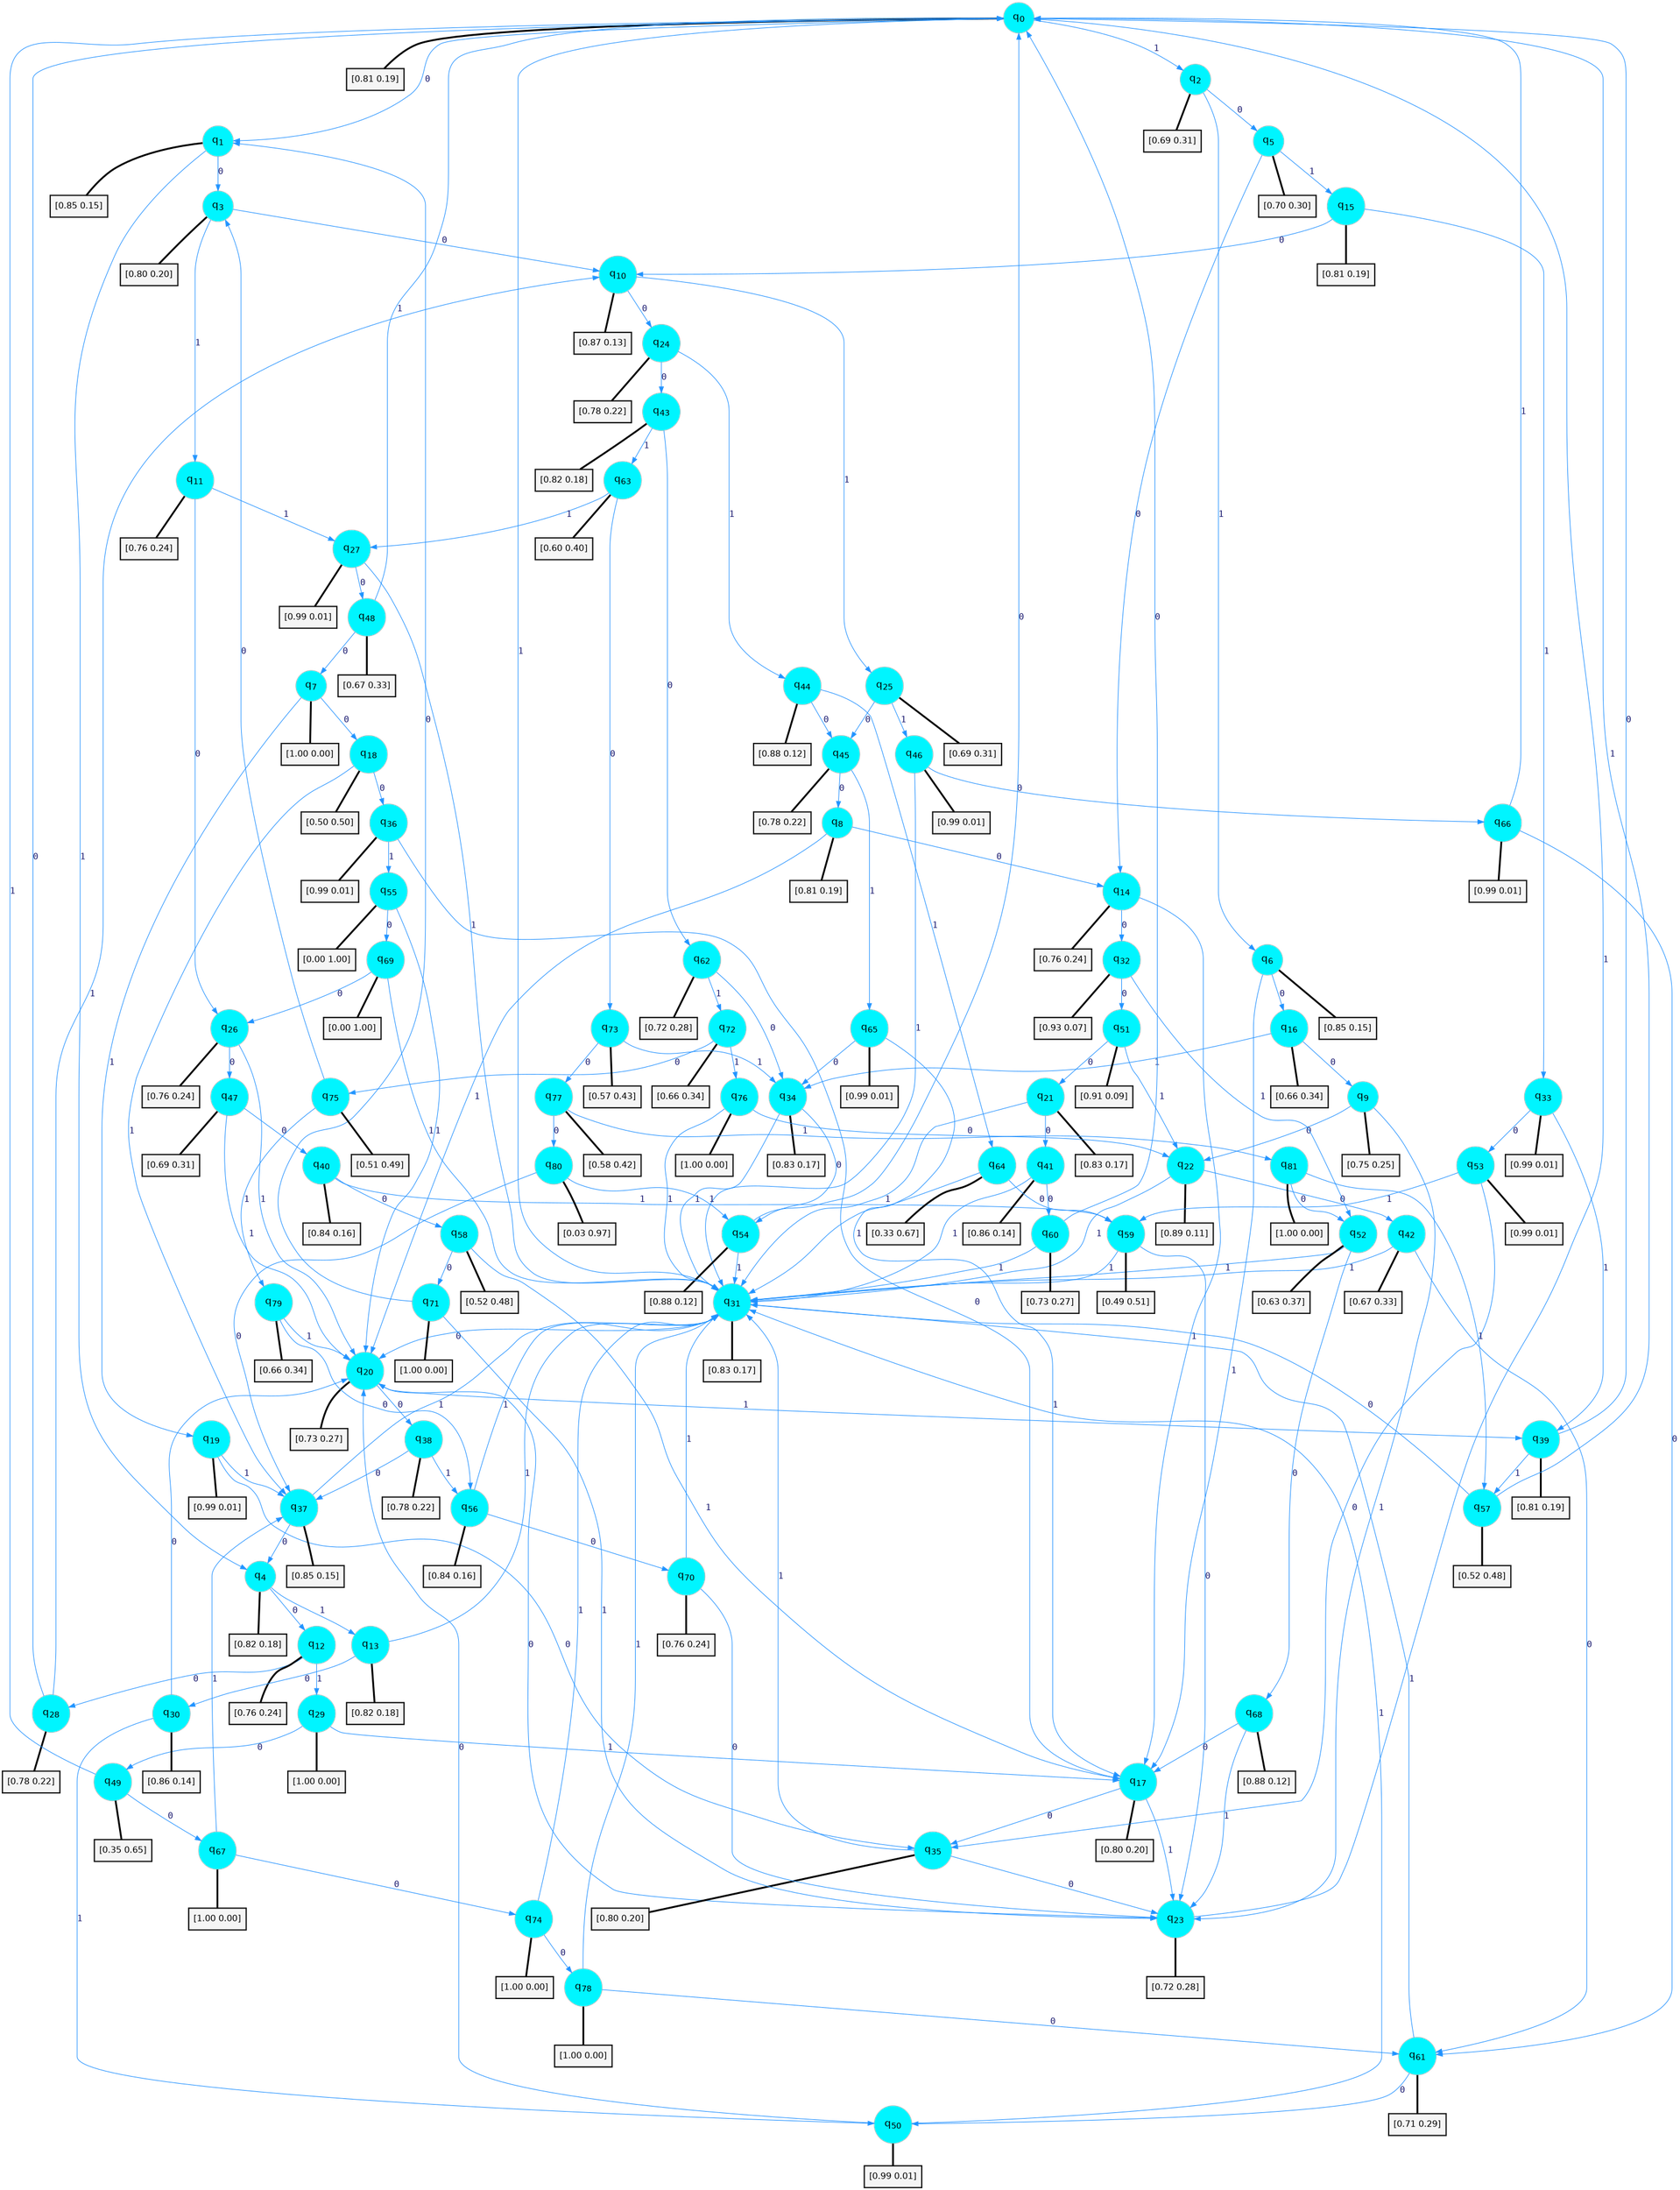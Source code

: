 digraph G {
graph [
bgcolor=transparent, dpi=300, rankdir=TD, size="40,25"];
node [
color=gray, fillcolor=turquoise1, fontcolor=black, fontname=Helvetica, fontsize=16, fontweight=bold, shape=circle, style=filled];
edge [
arrowsize=1, color=dodgerblue1, fontcolor=midnightblue, fontname=courier, fontweight=bold, penwidth=1, style=solid, weight=20];
0[label=<q<SUB>0</SUB>>];
1[label=<q<SUB>1</SUB>>];
2[label=<q<SUB>2</SUB>>];
3[label=<q<SUB>3</SUB>>];
4[label=<q<SUB>4</SUB>>];
5[label=<q<SUB>5</SUB>>];
6[label=<q<SUB>6</SUB>>];
7[label=<q<SUB>7</SUB>>];
8[label=<q<SUB>8</SUB>>];
9[label=<q<SUB>9</SUB>>];
10[label=<q<SUB>10</SUB>>];
11[label=<q<SUB>11</SUB>>];
12[label=<q<SUB>12</SUB>>];
13[label=<q<SUB>13</SUB>>];
14[label=<q<SUB>14</SUB>>];
15[label=<q<SUB>15</SUB>>];
16[label=<q<SUB>16</SUB>>];
17[label=<q<SUB>17</SUB>>];
18[label=<q<SUB>18</SUB>>];
19[label=<q<SUB>19</SUB>>];
20[label=<q<SUB>20</SUB>>];
21[label=<q<SUB>21</SUB>>];
22[label=<q<SUB>22</SUB>>];
23[label=<q<SUB>23</SUB>>];
24[label=<q<SUB>24</SUB>>];
25[label=<q<SUB>25</SUB>>];
26[label=<q<SUB>26</SUB>>];
27[label=<q<SUB>27</SUB>>];
28[label=<q<SUB>28</SUB>>];
29[label=<q<SUB>29</SUB>>];
30[label=<q<SUB>30</SUB>>];
31[label=<q<SUB>31</SUB>>];
32[label=<q<SUB>32</SUB>>];
33[label=<q<SUB>33</SUB>>];
34[label=<q<SUB>34</SUB>>];
35[label=<q<SUB>35</SUB>>];
36[label=<q<SUB>36</SUB>>];
37[label=<q<SUB>37</SUB>>];
38[label=<q<SUB>38</SUB>>];
39[label=<q<SUB>39</SUB>>];
40[label=<q<SUB>40</SUB>>];
41[label=<q<SUB>41</SUB>>];
42[label=<q<SUB>42</SUB>>];
43[label=<q<SUB>43</SUB>>];
44[label=<q<SUB>44</SUB>>];
45[label=<q<SUB>45</SUB>>];
46[label=<q<SUB>46</SUB>>];
47[label=<q<SUB>47</SUB>>];
48[label=<q<SUB>48</SUB>>];
49[label=<q<SUB>49</SUB>>];
50[label=<q<SUB>50</SUB>>];
51[label=<q<SUB>51</SUB>>];
52[label=<q<SUB>52</SUB>>];
53[label=<q<SUB>53</SUB>>];
54[label=<q<SUB>54</SUB>>];
55[label=<q<SUB>55</SUB>>];
56[label=<q<SUB>56</SUB>>];
57[label=<q<SUB>57</SUB>>];
58[label=<q<SUB>58</SUB>>];
59[label=<q<SUB>59</SUB>>];
60[label=<q<SUB>60</SUB>>];
61[label=<q<SUB>61</SUB>>];
62[label=<q<SUB>62</SUB>>];
63[label=<q<SUB>63</SUB>>];
64[label=<q<SUB>64</SUB>>];
65[label=<q<SUB>65</SUB>>];
66[label=<q<SUB>66</SUB>>];
67[label=<q<SUB>67</SUB>>];
68[label=<q<SUB>68</SUB>>];
69[label=<q<SUB>69</SUB>>];
70[label=<q<SUB>70</SUB>>];
71[label=<q<SUB>71</SUB>>];
72[label=<q<SUB>72</SUB>>];
73[label=<q<SUB>73</SUB>>];
74[label=<q<SUB>74</SUB>>];
75[label=<q<SUB>75</SUB>>];
76[label=<q<SUB>76</SUB>>];
77[label=<q<SUB>77</SUB>>];
78[label=<q<SUB>78</SUB>>];
79[label=<q<SUB>79</SUB>>];
80[label=<q<SUB>80</SUB>>];
81[label=<q<SUB>81</SUB>>];
82[label="[0.81 0.19]", shape=box,fontcolor=black, fontname=Helvetica, fontsize=14, penwidth=2, fillcolor=whitesmoke,color=black];
83[label="[0.85 0.15]", shape=box,fontcolor=black, fontname=Helvetica, fontsize=14, penwidth=2, fillcolor=whitesmoke,color=black];
84[label="[0.69 0.31]", shape=box,fontcolor=black, fontname=Helvetica, fontsize=14, penwidth=2, fillcolor=whitesmoke,color=black];
85[label="[0.80 0.20]", shape=box,fontcolor=black, fontname=Helvetica, fontsize=14, penwidth=2, fillcolor=whitesmoke,color=black];
86[label="[0.82 0.18]", shape=box,fontcolor=black, fontname=Helvetica, fontsize=14, penwidth=2, fillcolor=whitesmoke,color=black];
87[label="[0.70 0.30]", shape=box,fontcolor=black, fontname=Helvetica, fontsize=14, penwidth=2, fillcolor=whitesmoke,color=black];
88[label="[0.85 0.15]", shape=box,fontcolor=black, fontname=Helvetica, fontsize=14, penwidth=2, fillcolor=whitesmoke,color=black];
89[label="[1.00 0.00]", shape=box,fontcolor=black, fontname=Helvetica, fontsize=14, penwidth=2, fillcolor=whitesmoke,color=black];
90[label="[0.81 0.19]", shape=box,fontcolor=black, fontname=Helvetica, fontsize=14, penwidth=2, fillcolor=whitesmoke,color=black];
91[label="[0.75 0.25]", shape=box,fontcolor=black, fontname=Helvetica, fontsize=14, penwidth=2, fillcolor=whitesmoke,color=black];
92[label="[0.87 0.13]", shape=box,fontcolor=black, fontname=Helvetica, fontsize=14, penwidth=2, fillcolor=whitesmoke,color=black];
93[label="[0.76 0.24]", shape=box,fontcolor=black, fontname=Helvetica, fontsize=14, penwidth=2, fillcolor=whitesmoke,color=black];
94[label="[0.76 0.24]", shape=box,fontcolor=black, fontname=Helvetica, fontsize=14, penwidth=2, fillcolor=whitesmoke,color=black];
95[label="[0.82 0.18]", shape=box,fontcolor=black, fontname=Helvetica, fontsize=14, penwidth=2, fillcolor=whitesmoke,color=black];
96[label="[0.76 0.24]", shape=box,fontcolor=black, fontname=Helvetica, fontsize=14, penwidth=2, fillcolor=whitesmoke,color=black];
97[label="[0.81 0.19]", shape=box,fontcolor=black, fontname=Helvetica, fontsize=14, penwidth=2, fillcolor=whitesmoke,color=black];
98[label="[0.66 0.34]", shape=box,fontcolor=black, fontname=Helvetica, fontsize=14, penwidth=2, fillcolor=whitesmoke,color=black];
99[label="[0.80 0.20]", shape=box,fontcolor=black, fontname=Helvetica, fontsize=14, penwidth=2, fillcolor=whitesmoke,color=black];
100[label="[0.50 0.50]", shape=box,fontcolor=black, fontname=Helvetica, fontsize=14, penwidth=2, fillcolor=whitesmoke,color=black];
101[label="[0.99 0.01]", shape=box,fontcolor=black, fontname=Helvetica, fontsize=14, penwidth=2, fillcolor=whitesmoke,color=black];
102[label="[0.73 0.27]", shape=box,fontcolor=black, fontname=Helvetica, fontsize=14, penwidth=2, fillcolor=whitesmoke,color=black];
103[label="[0.83 0.17]", shape=box,fontcolor=black, fontname=Helvetica, fontsize=14, penwidth=2, fillcolor=whitesmoke,color=black];
104[label="[0.89 0.11]", shape=box,fontcolor=black, fontname=Helvetica, fontsize=14, penwidth=2, fillcolor=whitesmoke,color=black];
105[label="[0.72 0.28]", shape=box,fontcolor=black, fontname=Helvetica, fontsize=14, penwidth=2, fillcolor=whitesmoke,color=black];
106[label="[0.78 0.22]", shape=box,fontcolor=black, fontname=Helvetica, fontsize=14, penwidth=2, fillcolor=whitesmoke,color=black];
107[label="[0.69 0.31]", shape=box,fontcolor=black, fontname=Helvetica, fontsize=14, penwidth=2, fillcolor=whitesmoke,color=black];
108[label="[0.76 0.24]", shape=box,fontcolor=black, fontname=Helvetica, fontsize=14, penwidth=2, fillcolor=whitesmoke,color=black];
109[label="[0.99 0.01]", shape=box,fontcolor=black, fontname=Helvetica, fontsize=14, penwidth=2, fillcolor=whitesmoke,color=black];
110[label="[0.78 0.22]", shape=box,fontcolor=black, fontname=Helvetica, fontsize=14, penwidth=2, fillcolor=whitesmoke,color=black];
111[label="[1.00 0.00]", shape=box,fontcolor=black, fontname=Helvetica, fontsize=14, penwidth=2, fillcolor=whitesmoke,color=black];
112[label="[0.86 0.14]", shape=box,fontcolor=black, fontname=Helvetica, fontsize=14, penwidth=2, fillcolor=whitesmoke,color=black];
113[label="[0.83 0.17]", shape=box,fontcolor=black, fontname=Helvetica, fontsize=14, penwidth=2, fillcolor=whitesmoke,color=black];
114[label="[0.93 0.07]", shape=box,fontcolor=black, fontname=Helvetica, fontsize=14, penwidth=2, fillcolor=whitesmoke,color=black];
115[label="[0.99 0.01]", shape=box,fontcolor=black, fontname=Helvetica, fontsize=14, penwidth=2, fillcolor=whitesmoke,color=black];
116[label="[0.83 0.17]", shape=box,fontcolor=black, fontname=Helvetica, fontsize=14, penwidth=2, fillcolor=whitesmoke,color=black];
117[label="[0.80 0.20]", shape=box,fontcolor=black, fontname=Helvetica, fontsize=14, penwidth=2, fillcolor=whitesmoke,color=black];
118[label="[0.99 0.01]", shape=box,fontcolor=black, fontname=Helvetica, fontsize=14, penwidth=2, fillcolor=whitesmoke,color=black];
119[label="[0.85 0.15]", shape=box,fontcolor=black, fontname=Helvetica, fontsize=14, penwidth=2, fillcolor=whitesmoke,color=black];
120[label="[0.78 0.22]", shape=box,fontcolor=black, fontname=Helvetica, fontsize=14, penwidth=2, fillcolor=whitesmoke,color=black];
121[label="[0.81 0.19]", shape=box,fontcolor=black, fontname=Helvetica, fontsize=14, penwidth=2, fillcolor=whitesmoke,color=black];
122[label="[0.84 0.16]", shape=box,fontcolor=black, fontname=Helvetica, fontsize=14, penwidth=2, fillcolor=whitesmoke,color=black];
123[label="[0.86 0.14]", shape=box,fontcolor=black, fontname=Helvetica, fontsize=14, penwidth=2, fillcolor=whitesmoke,color=black];
124[label="[0.67 0.33]", shape=box,fontcolor=black, fontname=Helvetica, fontsize=14, penwidth=2, fillcolor=whitesmoke,color=black];
125[label="[0.82 0.18]", shape=box,fontcolor=black, fontname=Helvetica, fontsize=14, penwidth=2, fillcolor=whitesmoke,color=black];
126[label="[0.88 0.12]", shape=box,fontcolor=black, fontname=Helvetica, fontsize=14, penwidth=2, fillcolor=whitesmoke,color=black];
127[label="[0.78 0.22]", shape=box,fontcolor=black, fontname=Helvetica, fontsize=14, penwidth=2, fillcolor=whitesmoke,color=black];
128[label="[0.99 0.01]", shape=box,fontcolor=black, fontname=Helvetica, fontsize=14, penwidth=2, fillcolor=whitesmoke,color=black];
129[label="[0.69 0.31]", shape=box,fontcolor=black, fontname=Helvetica, fontsize=14, penwidth=2, fillcolor=whitesmoke,color=black];
130[label="[0.67 0.33]", shape=box,fontcolor=black, fontname=Helvetica, fontsize=14, penwidth=2, fillcolor=whitesmoke,color=black];
131[label="[0.35 0.65]", shape=box,fontcolor=black, fontname=Helvetica, fontsize=14, penwidth=2, fillcolor=whitesmoke,color=black];
132[label="[0.99 0.01]", shape=box,fontcolor=black, fontname=Helvetica, fontsize=14, penwidth=2, fillcolor=whitesmoke,color=black];
133[label="[0.91 0.09]", shape=box,fontcolor=black, fontname=Helvetica, fontsize=14, penwidth=2, fillcolor=whitesmoke,color=black];
134[label="[0.63 0.37]", shape=box,fontcolor=black, fontname=Helvetica, fontsize=14, penwidth=2, fillcolor=whitesmoke,color=black];
135[label="[0.99 0.01]", shape=box,fontcolor=black, fontname=Helvetica, fontsize=14, penwidth=2, fillcolor=whitesmoke,color=black];
136[label="[0.88 0.12]", shape=box,fontcolor=black, fontname=Helvetica, fontsize=14, penwidth=2, fillcolor=whitesmoke,color=black];
137[label="[0.00 1.00]", shape=box,fontcolor=black, fontname=Helvetica, fontsize=14, penwidth=2, fillcolor=whitesmoke,color=black];
138[label="[0.84 0.16]", shape=box,fontcolor=black, fontname=Helvetica, fontsize=14, penwidth=2, fillcolor=whitesmoke,color=black];
139[label="[0.52 0.48]", shape=box,fontcolor=black, fontname=Helvetica, fontsize=14, penwidth=2, fillcolor=whitesmoke,color=black];
140[label="[0.52 0.48]", shape=box,fontcolor=black, fontname=Helvetica, fontsize=14, penwidth=2, fillcolor=whitesmoke,color=black];
141[label="[0.49 0.51]", shape=box,fontcolor=black, fontname=Helvetica, fontsize=14, penwidth=2, fillcolor=whitesmoke,color=black];
142[label="[0.73 0.27]", shape=box,fontcolor=black, fontname=Helvetica, fontsize=14, penwidth=2, fillcolor=whitesmoke,color=black];
143[label="[0.71 0.29]", shape=box,fontcolor=black, fontname=Helvetica, fontsize=14, penwidth=2, fillcolor=whitesmoke,color=black];
144[label="[0.72 0.28]", shape=box,fontcolor=black, fontname=Helvetica, fontsize=14, penwidth=2, fillcolor=whitesmoke,color=black];
145[label="[0.60 0.40]", shape=box,fontcolor=black, fontname=Helvetica, fontsize=14, penwidth=2, fillcolor=whitesmoke,color=black];
146[label="[0.33 0.67]", shape=box,fontcolor=black, fontname=Helvetica, fontsize=14, penwidth=2, fillcolor=whitesmoke,color=black];
147[label="[0.99 0.01]", shape=box,fontcolor=black, fontname=Helvetica, fontsize=14, penwidth=2, fillcolor=whitesmoke,color=black];
148[label="[0.99 0.01]", shape=box,fontcolor=black, fontname=Helvetica, fontsize=14, penwidth=2, fillcolor=whitesmoke,color=black];
149[label="[1.00 0.00]", shape=box,fontcolor=black, fontname=Helvetica, fontsize=14, penwidth=2, fillcolor=whitesmoke,color=black];
150[label="[0.88 0.12]", shape=box,fontcolor=black, fontname=Helvetica, fontsize=14, penwidth=2, fillcolor=whitesmoke,color=black];
151[label="[0.00 1.00]", shape=box,fontcolor=black, fontname=Helvetica, fontsize=14, penwidth=2, fillcolor=whitesmoke,color=black];
152[label="[0.76 0.24]", shape=box,fontcolor=black, fontname=Helvetica, fontsize=14, penwidth=2, fillcolor=whitesmoke,color=black];
153[label="[1.00 0.00]", shape=box,fontcolor=black, fontname=Helvetica, fontsize=14, penwidth=2, fillcolor=whitesmoke,color=black];
154[label="[0.66 0.34]", shape=box,fontcolor=black, fontname=Helvetica, fontsize=14, penwidth=2, fillcolor=whitesmoke,color=black];
155[label="[0.57 0.43]", shape=box,fontcolor=black, fontname=Helvetica, fontsize=14, penwidth=2, fillcolor=whitesmoke,color=black];
156[label="[1.00 0.00]", shape=box,fontcolor=black, fontname=Helvetica, fontsize=14, penwidth=2, fillcolor=whitesmoke,color=black];
157[label="[0.51 0.49]", shape=box,fontcolor=black, fontname=Helvetica, fontsize=14, penwidth=2, fillcolor=whitesmoke,color=black];
158[label="[1.00 0.00]", shape=box,fontcolor=black, fontname=Helvetica, fontsize=14, penwidth=2, fillcolor=whitesmoke,color=black];
159[label="[0.58 0.42]", shape=box,fontcolor=black, fontname=Helvetica, fontsize=14, penwidth=2, fillcolor=whitesmoke,color=black];
160[label="[1.00 0.00]", shape=box,fontcolor=black, fontname=Helvetica, fontsize=14, penwidth=2, fillcolor=whitesmoke,color=black];
161[label="[0.66 0.34]", shape=box,fontcolor=black, fontname=Helvetica, fontsize=14, penwidth=2, fillcolor=whitesmoke,color=black];
162[label="[0.03 0.97]", shape=box,fontcolor=black, fontname=Helvetica, fontsize=14, penwidth=2, fillcolor=whitesmoke,color=black];
163[label="[1.00 0.00]", shape=box,fontcolor=black, fontname=Helvetica, fontsize=14, penwidth=2, fillcolor=whitesmoke,color=black];
0->1 [label=0];
0->2 [label=1];
0->82 [arrowhead=none, penwidth=3,color=black];
1->3 [label=0];
1->4 [label=1];
1->83 [arrowhead=none, penwidth=3,color=black];
2->5 [label=0];
2->6 [label=1];
2->84 [arrowhead=none, penwidth=3,color=black];
3->10 [label=0];
3->11 [label=1];
3->85 [arrowhead=none, penwidth=3,color=black];
4->12 [label=0];
4->13 [label=1];
4->86 [arrowhead=none, penwidth=3,color=black];
5->14 [label=0];
5->15 [label=1];
5->87 [arrowhead=none, penwidth=3,color=black];
6->16 [label=0];
6->17 [label=1];
6->88 [arrowhead=none, penwidth=3,color=black];
7->18 [label=0];
7->19 [label=1];
7->89 [arrowhead=none, penwidth=3,color=black];
8->14 [label=0];
8->20 [label=1];
8->90 [arrowhead=none, penwidth=3,color=black];
9->22 [label=0];
9->23 [label=1];
9->91 [arrowhead=none, penwidth=3,color=black];
10->24 [label=0];
10->25 [label=1];
10->92 [arrowhead=none, penwidth=3,color=black];
11->26 [label=0];
11->27 [label=1];
11->93 [arrowhead=none, penwidth=3,color=black];
12->28 [label=0];
12->29 [label=1];
12->94 [arrowhead=none, penwidth=3,color=black];
13->30 [label=0];
13->31 [label=1];
13->95 [arrowhead=none, penwidth=3,color=black];
14->32 [label=0];
14->17 [label=1];
14->96 [arrowhead=none, penwidth=3,color=black];
15->10 [label=0];
15->33 [label=1];
15->97 [arrowhead=none, penwidth=3,color=black];
16->9 [label=0];
16->34 [label=1];
16->98 [arrowhead=none, penwidth=3,color=black];
17->35 [label=0];
17->23 [label=1];
17->99 [arrowhead=none, penwidth=3,color=black];
18->36 [label=0];
18->37 [label=1];
18->100 [arrowhead=none, penwidth=3,color=black];
19->35 [label=0];
19->37 [label=1];
19->101 [arrowhead=none, penwidth=3,color=black];
20->38 [label=0];
20->39 [label=1];
20->102 [arrowhead=none, penwidth=3,color=black];
21->41 [label=0];
21->31 [label=1];
21->103 [arrowhead=none, penwidth=3,color=black];
22->42 [label=0];
22->31 [label=1];
22->104 [arrowhead=none, penwidth=3,color=black];
23->20 [label=0];
23->0 [label=1];
23->105 [arrowhead=none, penwidth=3,color=black];
24->43 [label=0];
24->44 [label=1];
24->106 [arrowhead=none, penwidth=3,color=black];
25->45 [label=0];
25->46 [label=1];
25->107 [arrowhead=none, penwidth=3,color=black];
26->47 [label=0];
26->20 [label=1];
26->108 [arrowhead=none, penwidth=3,color=black];
27->48 [label=0];
27->31 [label=1];
27->109 [arrowhead=none, penwidth=3,color=black];
28->0 [label=0];
28->10 [label=1];
28->110 [arrowhead=none, penwidth=3,color=black];
29->49 [label=0];
29->17 [label=1];
29->111 [arrowhead=none, penwidth=3,color=black];
30->20 [label=0];
30->50 [label=1];
30->112 [arrowhead=none, penwidth=3,color=black];
31->20 [label=0];
31->0 [label=1];
31->113 [arrowhead=none, penwidth=3,color=black];
32->51 [label=0];
32->52 [label=1];
32->114 [arrowhead=none, penwidth=3,color=black];
33->53 [label=0];
33->39 [label=1];
33->115 [arrowhead=none, penwidth=3,color=black];
34->54 [label=0];
34->31 [label=1];
34->116 [arrowhead=none, penwidth=3,color=black];
35->23 [label=0];
35->31 [label=1];
35->117 [arrowhead=none, penwidth=3,color=black];
36->17 [label=0];
36->55 [label=1];
36->118 [arrowhead=none, penwidth=3,color=black];
37->4 [label=0];
37->31 [label=1];
37->119 [arrowhead=none, penwidth=3,color=black];
38->37 [label=0];
38->56 [label=1];
38->120 [arrowhead=none, penwidth=3,color=black];
39->0 [label=0];
39->57 [label=1];
39->121 [arrowhead=none, penwidth=3,color=black];
40->58 [label=0];
40->59 [label=1];
40->122 [arrowhead=none, penwidth=3,color=black];
41->60 [label=0];
41->31 [label=1];
41->123 [arrowhead=none, penwidth=3,color=black];
42->61 [label=0];
42->31 [label=1];
42->124 [arrowhead=none, penwidth=3,color=black];
43->62 [label=0];
43->63 [label=1];
43->125 [arrowhead=none, penwidth=3,color=black];
44->45 [label=0];
44->64 [label=1];
44->126 [arrowhead=none, penwidth=3,color=black];
45->8 [label=0];
45->65 [label=1];
45->127 [arrowhead=none, penwidth=3,color=black];
46->66 [label=0];
46->31 [label=1];
46->128 [arrowhead=none, penwidth=3,color=black];
47->40 [label=0];
47->20 [label=1];
47->129 [arrowhead=none, penwidth=3,color=black];
48->7 [label=0];
48->0 [label=1];
48->130 [arrowhead=none, penwidth=3,color=black];
49->67 [label=0];
49->0 [label=1];
49->131 [arrowhead=none, penwidth=3,color=black];
50->20 [label=0];
50->31 [label=1];
50->132 [arrowhead=none, penwidth=3,color=black];
51->21 [label=0];
51->22 [label=1];
51->133 [arrowhead=none, penwidth=3,color=black];
52->68 [label=0];
52->31 [label=1];
52->134 [arrowhead=none, penwidth=3,color=black];
53->35 [label=0];
53->59 [label=1];
53->135 [arrowhead=none, penwidth=3,color=black];
54->0 [label=0];
54->31 [label=1];
54->136 [arrowhead=none, penwidth=3,color=black];
55->69 [label=0];
55->20 [label=1];
55->137 [arrowhead=none, penwidth=3,color=black];
56->70 [label=0];
56->31 [label=1];
56->138 [arrowhead=none, penwidth=3,color=black];
57->31 [label=0];
57->0 [label=1];
57->139 [arrowhead=none, penwidth=3,color=black];
58->71 [label=0];
58->17 [label=1];
58->140 [arrowhead=none, penwidth=3,color=black];
59->23 [label=0];
59->31 [label=1];
59->141 [arrowhead=none, penwidth=3,color=black];
60->0 [label=0];
60->31 [label=1];
60->142 [arrowhead=none, penwidth=3,color=black];
61->50 [label=0];
61->31 [label=1];
61->143 [arrowhead=none, penwidth=3,color=black];
62->34 [label=0];
62->72 [label=1];
62->144 [arrowhead=none, penwidth=3,color=black];
63->73 [label=0];
63->27 [label=1];
63->145 [arrowhead=none, penwidth=3,color=black];
64->59 [label=0];
64->31 [label=1];
64->146 [arrowhead=none, penwidth=3,color=black];
65->34 [label=0];
65->17 [label=1];
65->147 [arrowhead=none, penwidth=3,color=black];
66->61 [label=0];
66->0 [label=1];
66->148 [arrowhead=none, penwidth=3,color=black];
67->74 [label=0];
67->37 [label=1];
67->149 [arrowhead=none, penwidth=3,color=black];
68->17 [label=0];
68->23 [label=1];
68->150 [arrowhead=none, penwidth=3,color=black];
69->26 [label=0];
69->31 [label=1];
69->151 [arrowhead=none, penwidth=3,color=black];
70->23 [label=0];
70->31 [label=1];
70->152 [arrowhead=none, penwidth=3,color=black];
71->1 [label=0];
71->23 [label=1];
71->153 [arrowhead=none, penwidth=3,color=black];
72->75 [label=0];
72->76 [label=1];
72->154 [arrowhead=none, penwidth=3,color=black];
73->77 [label=0];
73->34 [label=1];
73->155 [arrowhead=none, penwidth=3,color=black];
74->78 [label=0];
74->31 [label=1];
74->156 [arrowhead=none, penwidth=3,color=black];
75->3 [label=0];
75->79 [label=1];
75->157 [arrowhead=none, penwidth=3,color=black];
76->22 [label=0];
76->31 [label=1];
76->158 [arrowhead=none, penwidth=3,color=black];
77->80 [label=0];
77->81 [label=1];
77->159 [arrowhead=none, penwidth=3,color=black];
78->61 [label=0];
78->31 [label=1];
78->160 [arrowhead=none, penwidth=3,color=black];
79->56 [label=0];
79->20 [label=1];
79->161 [arrowhead=none, penwidth=3,color=black];
80->37 [label=0];
80->54 [label=1];
80->162 [arrowhead=none, penwidth=3,color=black];
81->52 [label=0];
81->57 [label=1];
81->163 [arrowhead=none, penwidth=3,color=black];
}
